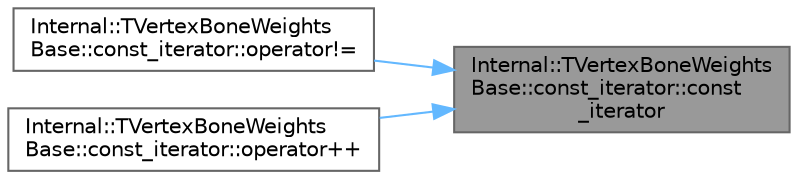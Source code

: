 digraph "Internal::TVertexBoneWeightsBase::const_iterator::const_iterator"
{
 // INTERACTIVE_SVG=YES
 // LATEX_PDF_SIZE
  bgcolor="transparent";
  edge [fontname=Helvetica,fontsize=10,labelfontname=Helvetica,labelfontsize=10];
  node [fontname=Helvetica,fontsize=10,shape=box,height=0.2,width=0.4];
  rankdir="RL";
  Node1 [id="Node000001",label="Internal::TVertexBoneWeights\lBase::const_iterator::const\l_iterator",height=0.2,width=0.4,color="gray40", fillcolor="grey60", style="filled", fontcolor="black",tooltip=" "];
  Node1 -> Node2 [id="edge1_Node000001_Node000002",dir="back",color="steelblue1",style="solid",tooltip=" "];
  Node2 [id="Node000002",label="Internal::TVertexBoneWeights\lBase::const_iterator::operator!=",height=0.2,width=0.4,color="grey40", fillcolor="white", style="filled",URL="$d3/daa/classInternal_1_1TVertexBoneWeightsBase_1_1const__iterator.html#af0722a8eb496a467a182102bce48fd07",tooltip=" "];
  Node1 -> Node3 [id="edge2_Node000001_Node000003",dir="back",color="steelblue1",style="solid",tooltip=" "];
  Node3 [id="Node000003",label="Internal::TVertexBoneWeights\lBase::const_iterator::operator++",height=0.2,width=0.4,color="grey40", fillcolor="white", style="filled",URL="$d3/daa/classInternal_1_1TVertexBoneWeightsBase_1_1const__iterator.html#af36311650055cfdf7eff1327f47cc383",tooltip=" "];
}
